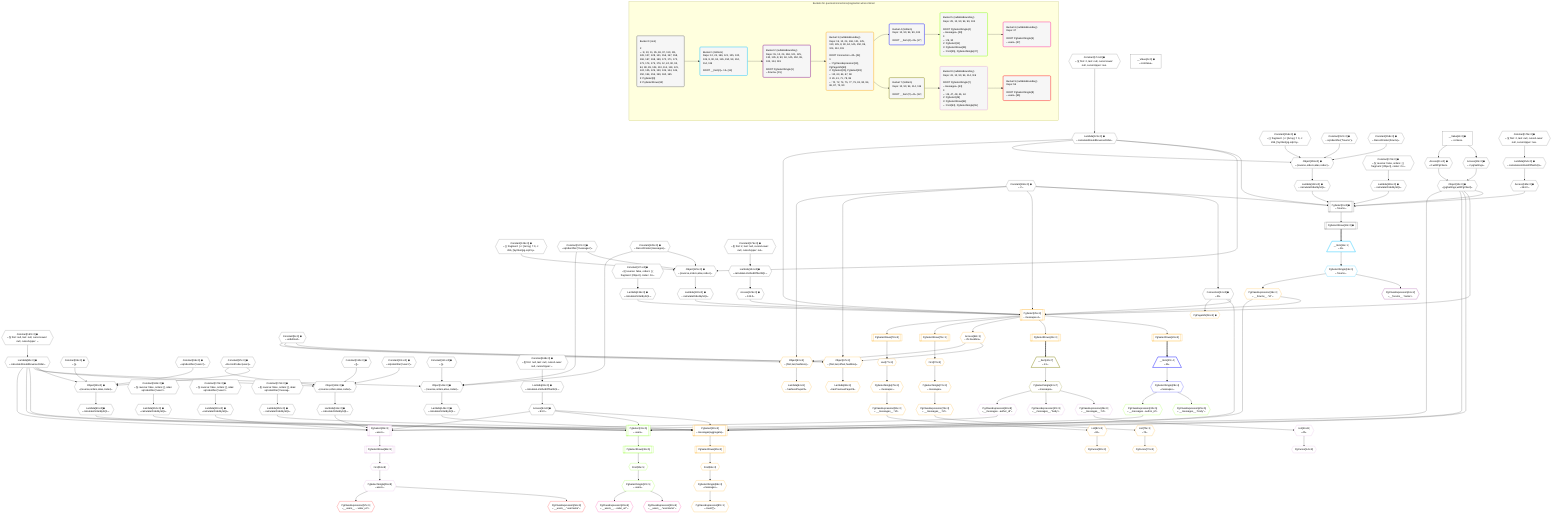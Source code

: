 %%{init: {'themeVariables': { 'fontSize': '12px'}}}%%
graph TD
    classDef path fill:#eee,stroke:#000,color:#000
    classDef plan fill:#fff,stroke-width:1px,color:#000
    classDef itemplan fill:#fff,stroke-width:2px,color:#000
    classDef unbatchedplan fill:#dff,stroke-width:1px,color:#000
    classDef sideeffectplan fill:#fcc,stroke-width:2px,color:#000
    classDef bucket fill:#f6f6f6,color:#000,stroke-width:2px,text-align:left


    %% plan dependencies
    PgSelect9[["PgSelect[9∈0] ➊<br />ᐸforumsᐳ"]]:::plan
    Object12{{"Object[12∈0] ➊<br />ᐸ{pgSettings,withPgClient}ᐳ"}}:::plan
    Constant166{{"Constant[166∈0] ➊<br />ᐸ2ᐳ"}}:::plan
    Lambda121{{"Lambda[121∈0] ➊<br />ᐸcalculateShouldReverseOrderᐳ"}}:::plan
    Access155{{"Access[155∈0] ➊<br />ᐸ154.0ᐳ"}}:::plan
    Lambda160{{"Lambda[160∈0] ➊<br />ᐸcalculateOrderBySQLᐳ"}}:::plan
    Lambda165{{"Lambda[165∈0] ➊<br />ᐸcalculateOrderBySQLᐳ"}}:::plan
    Object12 & Constant166 & Lambda121 & Access155 & Lambda160 & Lambda165 --> PgSelect9
    Object98{{"Object[98∈0] ➊<br />ᐸ{reverse,orders,alias,codec}ᐳ"}}:::plan
    Lambda90{{"Lambda[90∈0] ➊<br />ᐸcalculateShouldReverseOrderᐳ"}}:::plan
    Constant95{{"Constant[95∈0] ➊<br />ᐸ[]ᐳ"}}:::plan
    Constant96{{"Constant[96∈0] ➊<br />ᐸsql.identifier(”users”)ᐳ"}}:::plan
    Constant97{{"Constant[97∈0] ➊<br />ᐸRecordCodec(users)ᐳ"}}:::plan
    Lambda90 & Constant95 & Constant96 & Constant97 --> Object98
    Object113{{"Object[113∈0] ➊<br />ᐸ{reverse,orders,alias,codec}ᐳ"}}:::plan
    Constant110{{"Constant[110∈0] ➊<br />ᐸ[]ᐳ"}}:::plan
    Constant111{{"Constant[111∈0] ➊<br />ᐸsql.identifier(”users”)ᐳ"}}:::plan
    Lambda90 & Constant110 & Constant111 & Constant97 --> Object113
    Object129{{"Object[129∈0] ➊<br />ᐸ{reverse,orders,alias,codec}ᐳ"}}:::plan
    Constant126{{"Constant[126∈0] ➊<br />ᐸ[ { fragment: { n: [Array], f: 0, c: 266, [Symbol(pg-sql2-tyᐳ"}}:::plan
    Constant127{{"Constant[127∈0] ➊<br />ᐸsql.identifier(”messages”)ᐳ"}}:::plan
    Constant128{{"Constant[128∈0] ➊<br />ᐸRecordCodec(messages)ᐳ"}}:::plan
    Lambda121 & Constant126 & Constant127 & Constant128 --> Object129
    Object144{{"Object[144∈0] ➊<br />ᐸ{reverse,orders,alias,codec}ᐳ"}}:::plan
    Constant141{{"Constant[141∈0] ➊<br />ᐸ[]ᐳ"}}:::plan
    Lambda90 & Constant141 & Constant127 & Constant128 --> Object144
    Object159{{"Object[159∈0] ➊<br />ᐸ{reverse,orders,alias,codec}ᐳ"}}:::plan
    Constant156{{"Constant[156∈0] ➊<br />ᐸ[ { fragment: { n: [Array], f: 0, c: 266, [Symbol(pg-sql2-tyᐳ"}}:::plan
    Constant157{{"Constant[157∈0] ➊<br />ᐸsql.identifier(”forums”)ᐳ"}}:::plan
    Constant158{{"Constant[158∈0] ➊<br />ᐸRecordCodec(forums)ᐳ"}}:::plan
    Lambda121 & Constant156 & Constant157 & Constant158 --> Object159
    Access10{{"Access[10∈0] ➊<br />ᐸ2.pgSettingsᐳ"}}:::plan
    Access11{{"Access[11∈0] ➊<br />ᐸ2.withPgClientᐳ"}}:::plan
    Access10 & Access11 --> Object12
    __Value2["__Value[2∈0] ➊<br />ᐸcontextᐳ"]:::plan
    __Value2 --> Access10
    __Value2 --> Access11
    PgSelectRows13[["PgSelectRows[13∈0] ➊"]]:::plan
    PgSelect9 --> PgSelectRows13
    Connection24{{"Connection[24∈0] ➊<br />ᐸ20ᐳ"}}:::plan
    Constant166 --> Connection24
    Constant167{{"Constant[167∈0] ➊<br />ᐸ§{ first: null, last: null, cursorLower: null, cursorUpper: ᐳ"}}:::plan
    Constant167 --> Lambda90
    Lambda93{{"Lambda[93∈0] ➊<br />ᐸcalculateLimitAndOffsetSQLᐳ"}}:::plan
    Constant168{{"Constant[168∈0] ➊<br />ᐸ§{ first: null, last: null, cursorLower: null, cursorUpper: ᐳ"}}:::plan
    Constant168 --> Lambda93
    Access94{{"Access[94∈0] ➊<br />ᐸ93.0ᐳ"}}:::plan
    Lambda93 --> Access94
    Lambda99{{"Lambda[99∈0] ➊<br />ᐸcalculateOrderBySQLᐳ"}}:::plan
    Object98 --> Lambda99
    Lambda104{{"Lambda[104∈0] ➊<br />ᐸcalculateOrderBySQLᐳ"}}:::plan
    Constant169{{"Constant[169∈0] ➊<br />ᐸ§{ reverse: false, orders: [], alias: sql.identifier(”users”ᐳ"}}:::plan
    Constant169 --> Lambda104
    Lambda114{{"Lambda[114∈0] ➊<br />ᐸcalculateOrderBySQLᐳ"}}:::plan
    Object113 --> Lambda114
    Lambda119{{"Lambda[119∈0] ➊<br />ᐸcalculateOrderBySQLᐳ"}}:::plan
    Constant170{{"Constant[170∈0] ➊<br />ᐸ§{ reverse: false, orders: [], alias: sql.identifier(”users”ᐳ"}}:::plan
    Constant170 --> Lambda119
    Constant174{{"Constant[174∈0] ➊<br />ᐸ§{ first: 2, last: null, cursorLower: null, cursorUpper: nulᐳ"}}:::plan
    Constant174 --> Lambda121
    Lambda124{{"Lambda[124∈0] ➊<br />ᐸcalculateLimitAndOffsetSQLᐳ"}}:::plan
    Constant175{{"Constant[175∈0] ➊<br />ᐸ§{ first: 2, last: null, cursorLower: null, cursorUpper: nulᐳ"}}:::plan
    Constant175 --> Lambda124
    Access125{{"Access[125∈0] ➊<br />ᐸ124.0ᐳ"}}:::plan
    Lambda124 --> Access125
    Lambda130{{"Lambda[130∈0] ➊<br />ᐸcalculateOrderBySQLᐳ"}}:::plan
    Object129 --> Lambda130
    Lambda135{{"Lambda[135∈0] ➊<br />ᐸcalculateOrderBySQLᐳ"}}:::plan
    Constant171{{"Constant[171∈0] ➊<br />ᐸ§{ reverse: false, orders: [ { fragment: [Object], codec: Coᐳ"}}:::plan
    Constant171 --> Lambda135
    Lambda145{{"Lambda[145∈0] ➊<br />ᐸcalculateOrderBySQLᐳ"}}:::plan
    Object144 --> Lambda145
    Lambda150{{"Lambda[150∈0] ➊<br />ᐸcalculateOrderBySQLᐳ"}}:::plan
    Constant172{{"Constant[172∈0] ➊<br />ᐸ§{ reverse: false, orders: [], alias: sql.identifier(”messagᐳ"}}:::plan
    Constant172 --> Lambda150
    Lambda154{{"Lambda[154∈0] ➊<br />ᐸcalculateLimitAndOffsetSQLᐳ"}}:::plan
    Constant176{{"Constant[176∈0] ➊<br />ᐸ§{ first: 2, last: null, cursorLower: null, cursorUpper: nulᐳ"}}:::plan
    Constant176 --> Lambda154
    Lambda154 --> Access155
    Object159 --> Lambda160
    Constant173{{"Constant[173∈0] ➊<br />ᐸ§{ reverse: false, orders: [ { fragment: [Object], codec: Coᐳ"}}:::plan
    Constant173 --> Lambda165
    __Value4["__Value[4∈0] ➊<br />ᐸrootValueᐳ"]:::plan
    Constant8{{"Constant[8∈0] ➊<br />ᐸundefinedᐳ"}}:::plan
    __Item14[/"__Item[14∈1]<br />ᐸ13ᐳ"\]:::itemplan
    PgSelectRows13 ==> __Item14
    PgSelectSingle15{{"PgSelectSingle[15∈1]<br />ᐸforumsᐳ"}}:::plan
    __Item14 --> PgSelectSingle15
    PgClassExpression16{{"PgClassExpression[16∈2]<br />ᐸ__forums__.”name”ᐳ"}}:::plan
    PgSelectSingle15 --> PgClassExpression16
    PgSelect25[["PgSelect[25∈3]<br />ᐸmessages+1ᐳ"]]:::plan
    PgClassExpression19{{"PgClassExpression[19∈3]<br />ᐸ__forums__.”id”ᐳ"}}:::plan
    Object12 & PgClassExpression19 & Connection24 & Constant166 & Lambda121 & Access125 & Lambda130 & Lambda135 --> PgSelect25
    PgSelect83[["PgSelect[83∈3]<br />ᐸmessages(aggregate)ᐳ"]]:::plan
    Object12 & PgClassExpression19 & Connection24 & Lambda90 & Access94 & Lambda145 & Lambda150 --> PgSelect83
    Object67{{"Object[67∈3]<br />ᐸ{first,last,offset,hasMore}ᐳ"}}:::plan
    Access62{{"Access[62∈3]<br />ᐸ25.hasMoreᐳ"}}:::plan
    Constant166 & Constant8 & Constant8 & Access62 --> Object67
    Object63{{"Object[63∈3]<br />ᐸ{first,last,hasMore}ᐳ"}}:::plan
    Constant166 & Constant8 & Access62 --> Object63
    PgSelectSingle15 --> PgClassExpression19
    PgSelectRows26[["PgSelectRows[26∈3]"]]:::plan
    PgSelect25 --> PgSelectRows26
    PgSelectRows41[["PgSelectRows[41∈3]"]]:::plan
    PgSelect25 --> PgSelectRows41
    PgPageInfo59{{"PgPageInfo[59∈3] ➊"}}:::plan
    Connection24 --> PgPageInfo59
    PgSelect25 --> Access62
    Lambda64{{"Lambda[64∈3]<br />ᐸhasNextPageCbᐳ"}}:::plan
    Object63 --> Lambda64
    Lambda68{{"Lambda[68∈3]<br />ᐸhasPreviousPageCbᐳ"}}:::plan
    Object67 --> Lambda68
    First70{{"First[70∈3]"}}:::plan
    PgSelectRows71[["PgSelectRows[71∈3]"]]:::plan
    PgSelectRows71 --> First70
    PgSelect25 --> PgSelectRows71
    PgSelectSingle72{{"PgSelectSingle[72∈3]<br />ᐸmessagesᐳ"}}:::plan
    First70 --> PgSelectSingle72
    PgCursor73{{"PgCursor[73∈3]"}}:::plan
    List75{{"List[75∈3]<br />ᐸ74ᐳ"}}:::plan
    List75 --> PgCursor73
    PgClassExpression74{{"PgClassExpression[74∈3]<br />ᐸ__messages__.”id”ᐳ"}}:::plan
    PgSelectSingle72 --> PgClassExpression74
    PgClassExpression74 --> List75
    Last77{{"Last[77∈3]"}}:::plan
    PgSelectRows78[["PgSelectRows[78∈3]"]]:::plan
    PgSelectRows78 --> Last77
    PgSelect25 --> PgSelectRows78
    PgSelectSingle79{{"PgSelectSingle[79∈3]<br />ᐸmessagesᐳ"}}:::plan
    Last77 --> PgSelectSingle79
    PgCursor80{{"PgCursor[80∈3]"}}:::plan
    List82{{"List[82∈3]<br />ᐸ81ᐳ"}}:::plan
    List82 --> PgCursor80
    PgClassExpression81{{"PgClassExpression[81∈3]<br />ᐸ__messages__.”id”ᐳ"}}:::plan
    PgSelectSingle79 --> PgClassExpression81
    PgClassExpression81 --> List82
    First84{{"First[84∈3]"}}:::plan
    PgSelectRows85[["PgSelectRows[85∈3]"]]:::plan
    PgSelectRows85 --> First84
    PgSelect83 --> PgSelectRows85
    PgSelectSingle86{{"PgSelectSingle[86∈3]<br />ᐸmessagesᐳ"}}:::plan
    First84 --> PgSelectSingle86
    PgClassExpression87{{"PgClassExpression[87∈3]<br />ᐸcount(*)ᐳ"}}:::plan
    PgSelectSingle86 --> PgClassExpression87
    __Item27[/"__Item[27∈4]<br />ᐸ26ᐳ"\]:::itemplan
    PgSelectRows26 ==> __Item27
    PgSelectSingle28{{"PgSelectSingle[28∈4]<br />ᐸmessagesᐳ"}}:::plan
    __Item27 --> PgSelectSingle28
    PgSelect31[["PgSelect[31∈5]<br />ᐸusersᐳ"]]:::plan
    PgClassExpression30{{"PgClassExpression[30∈5]<br />ᐸ__messages...author_id”ᐳ"}}:::plan
    Object12 & PgClassExpression30 & Lambda90 & Access94 & Lambda99 & Lambda104 --> PgSelect31
    PgClassExpression29{{"PgClassExpression[29∈5]<br />ᐸ__messages__.”body”ᐳ"}}:::plan
    PgSelectSingle28 --> PgClassExpression29
    PgSelectSingle28 --> PgClassExpression30
    First35{{"First[35∈5]"}}:::plan
    PgSelectRows36[["PgSelectRows[36∈5]"]]:::plan
    PgSelectRows36 --> First35
    PgSelect31 --> PgSelectRows36
    PgSelectSingle37{{"PgSelectSingle[37∈5]<br />ᐸusersᐳ"}}:::plan
    First35 --> PgSelectSingle37
    PgClassExpression38{{"PgClassExpression[38∈6]<br />ᐸ__users__.”username”ᐳ"}}:::plan
    PgSelectSingle37 --> PgClassExpression38
    PgClassExpression39{{"PgClassExpression[39∈6]<br />ᐸ__users__....vatar_url”ᐳ"}}:::plan
    PgSelectSingle37 --> PgClassExpression39
    __Item42[/"__Item[42∈7]<br />ᐸ41ᐳ"\]:::itemplan
    PgSelectRows41 ==> __Item42
    PgSelectSingle43{{"PgSelectSingle[43∈7]<br />ᐸmessagesᐳ"}}:::plan
    __Item42 --> PgSelectSingle43
    PgSelect49[["PgSelect[49∈8]<br />ᐸusersᐳ"]]:::plan
    PgClassExpression48{{"PgClassExpression[48∈8]<br />ᐸ__messages...author_id”ᐳ"}}:::plan
    Object12 & PgClassExpression48 & Lambda90 & Access94 & Lambda114 & Lambda119 --> PgSelect49
    PgCursor44{{"PgCursor[44∈8]"}}:::plan
    List46{{"List[46∈8]<br />ᐸ45ᐳ"}}:::plan
    List46 --> PgCursor44
    PgClassExpression45{{"PgClassExpression[45∈8]<br />ᐸ__messages__.”id”ᐳ"}}:::plan
    PgSelectSingle43 --> PgClassExpression45
    PgClassExpression45 --> List46
    PgClassExpression47{{"PgClassExpression[47∈8]<br />ᐸ__messages__.”body”ᐳ"}}:::plan
    PgSelectSingle43 --> PgClassExpression47
    PgSelectSingle43 --> PgClassExpression48
    First53{{"First[53∈8]"}}:::plan
    PgSelectRows54[["PgSelectRows[54∈8]"]]:::plan
    PgSelectRows54 --> First53
    PgSelect49 --> PgSelectRows54
    PgSelectSingle55{{"PgSelectSingle[55∈8]<br />ᐸusersᐳ"}}:::plan
    First53 --> PgSelectSingle55
    PgClassExpression56{{"PgClassExpression[56∈9]<br />ᐸ__users__.”username”ᐳ"}}:::plan
    PgSelectSingle55 --> PgClassExpression56
    PgClassExpression57{{"PgClassExpression[57∈9]<br />ᐸ__users__....vatar_url”ᐳ"}}:::plan
    PgSelectSingle55 --> PgClassExpression57

    %% define steps

    subgraph "Buckets for queries/connections/pagination-when-inlined"
    Bucket0("Bucket 0 (root)<br /><br />1: <br />ᐳ: 8, 10, 11, 95, 96, 97, 110, 111, 126, 127, 128, 141, 156, 157, 158, 166, 167, 168, 169, 170, 171, 172, 173, 174, 175, 176, 12, 24, 90, 93, 94, 98, 99, 104, 113, 114, 119, 121, 124, 125, 129, 130, 135, 144, 145, 150, 154, 155, 159, 160, 165<br />2: PgSelect[9]<br />3: PgSelectRows[13]"):::bucket
    classDef bucket0 stroke:#696969
    class Bucket0,__Value2,__Value4,Constant8,PgSelect9,Access10,Access11,Object12,PgSelectRows13,Connection24,Lambda90,Lambda93,Access94,Constant95,Constant96,Constant97,Object98,Lambda99,Lambda104,Constant110,Constant111,Object113,Lambda114,Lambda119,Lambda121,Lambda124,Access125,Constant126,Constant127,Constant128,Object129,Lambda130,Lambda135,Constant141,Object144,Lambda145,Lambda150,Lambda154,Access155,Constant156,Constant157,Constant158,Object159,Lambda160,Lambda165,Constant166,Constant167,Constant168,Constant169,Constant170,Constant171,Constant172,Constant173,Constant174,Constant175,Constant176 bucket0
    Bucket1("Bucket 1 (listItem)<br />Deps: 12, 24, 166, 121, 125, 130, 135, 8, 90, 94, 145, 150, 99, 104, 114, 119<br /><br />ROOT __Item{1}ᐸ13ᐳ[14]"):::bucket
    classDef bucket1 stroke:#00bfff
    class Bucket1,__Item14,PgSelectSingle15 bucket1
    Bucket2("Bucket 2 (nullableBoundary)<br />Deps: 15, 12, 24, 166, 121, 125, 130, 135, 8, 90, 94, 145, 150, 99, 104, 114, 119<br /><br />ROOT PgSelectSingle{1}ᐸforumsᐳ[15]"):::bucket
    classDef bucket2 stroke:#7f007f
    class Bucket2,PgClassExpression16 bucket2
    Bucket3("Bucket 3 (nullableBoundary)<br />Deps: 15, 12, 24, 166, 121, 125, 130, 135, 8, 90, 94, 145, 150, 99, 104, 114, 119<br /><br />ROOT Connectionᐸ20ᐳ[24]<br />1: <br />ᐳ: PgClassExpression[19], PgPageInfo[59]<br />2: PgSelect[25], PgSelect[83]<br />ᐳ: 62, 63, 64, 67, 68<br />3: 26, 41, 71, 78, 85<br />ᐳ: 70, 72, 74, 75, 77, 79, 81, 82, 84, 86, 87, 73, 80"):::bucket
    classDef bucket3 stroke:#ffa500
    class Bucket3,PgClassExpression19,PgSelect25,PgSelectRows26,PgSelectRows41,PgPageInfo59,Access62,Object63,Lambda64,Object67,Lambda68,First70,PgSelectRows71,PgSelectSingle72,PgCursor73,PgClassExpression74,List75,Last77,PgSelectRows78,PgSelectSingle79,PgCursor80,PgClassExpression81,List82,PgSelect83,First84,PgSelectRows85,PgSelectSingle86,PgClassExpression87 bucket3
    Bucket4("Bucket 4 (listItem)<br />Deps: 12, 90, 94, 99, 104<br /><br />ROOT __Item{4}ᐸ26ᐳ[27]"):::bucket
    classDef bucket4 stroke:#0000ff
    class Bucket4,__Item27,PgSelectSingle28 bucket4
    Bucket5("Bucket 5 (nullableBoundary)<br />Deps: 28, 12, 90, 94, 99, 104<br /><br />ROOT PgSelectSingle{4}ᐸmessagesᐳ[28]<br />1: <br />ᐳ: 29, 30<br />2: PgSelect[31]<br />3: PgSelectRows[36]<br />ᐳ: First[35], PgSelectSingle[37]"):::bucket
    classDef bucket5 stroke:#7fff00
    class Bucket5,PgClassExpression29,PgClassExpression30,PgSelect31,First35,PgSelectRows36,PgSelectSingle37 bucket5
    Bucket6("Bucket 6 (nullableBoundary)<br />Deps: 37<br /><br />ROOT PgSelectSingle{5}ᐸusersᐳ[37]"):::bucket
    classDef bucket6 stroke:#ff1493
    class Bucket6,PgClassExpression38,PgClassExpression39 bucket6
    Bucket7("Bucket 7 (listItem)<br />Deps: 12, 90, 94, 114, 119<br /><br />ROOT __Item{7}ᐸ41ᐳ[42]"):::bucket
    classDef bucket7 stroke:#808000
    class Bucket7,__Item42,PgSelectSingle43 bucket7
    Bucket8("Bucket 8 (nullableBoundary)<br />Deps: 43, 12, 90, 94, 114, 119<br /><br />ROOT PgSelectSingle{7}ᐸmessagesᐳ[43]<br />1: <br />ᐳ: 45, 47, 48, 46, 44<br />2: PgSelect[49]<br />3: PgSelectRows[54]<br />ᐳ: First[53], PgSelectSingle[55]"):::bucket
    classDef bucket8 stroke:#dda0dd
    class Bucket8,PgCursor44,PgClassExpression45,List46,PgClassExpression47,PgClassExpression48,PgSelect49,First53,PgSelectRows54,PgSelectSingle55 bucket8
    Bucket9("Bucket 9 (nullableBoundary)<br />Deps: 55<br /><br />ROOT PgSelectSingle{8}ᐸusersᐳ[55]"):::bucket
    classDef bucket9 stroke:#ff0000
    class Bucket9,PgClassExpression56,PgClassExpression57 bucket9
    Bucket0 --> Bucket1
    Bucket1 --> Bucket2
    Bucket2 --> Bucket3
    Bucket3 --> Bucket4 & Bucket7
    Bucket4 --> Bucket5
    Bucket5 --> Bucket6
    Bucket7 --> Bucket8
    Bucket8 --> Bucket9
    end